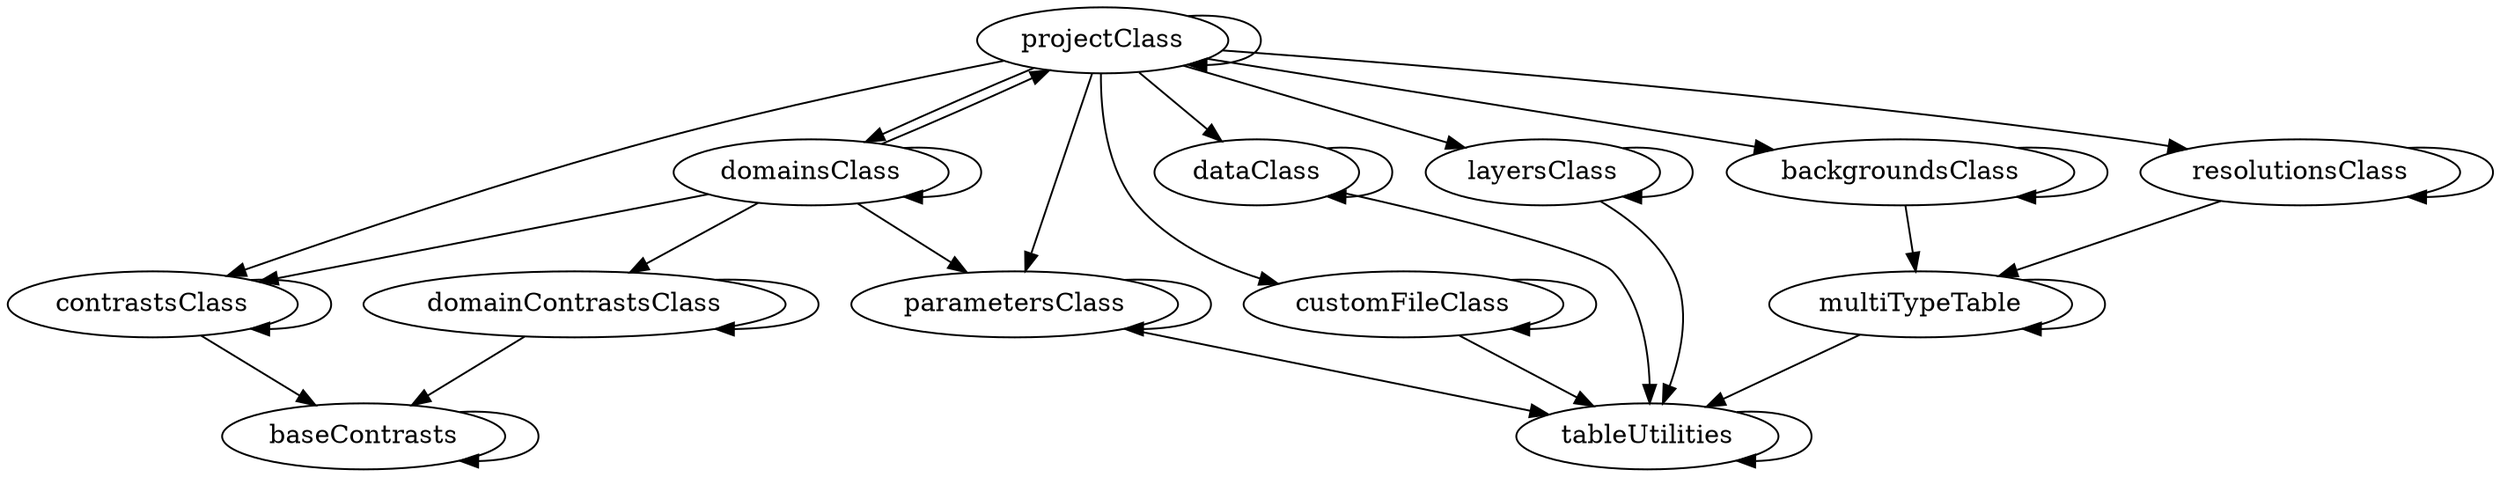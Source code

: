 /* Created by mdot for Matlab */
digraph m2html {
  backgroundsClass -> backgroundsClass;
  backgroundsClass -> multiTypeTable;
  baseContrasts -> baseContrasts;
  contrastsClass -> baseContrasts;
  contrastsClass -> contrastsClass;
  customFileClass -> customFileClass;
  customFileClass -> tableUtilities;
  dataClass -> dataClass;
  dataClass -> tableUtilities;
  domainContrastsClass -> baseContrasts;
  domainContrastsClass -> domainContrastsClass;
  domainsClass -> contrastsClass;
  domainsClass -> domainContrastsClass;
  domainsClass -> domainsClass;
  domainsClass -> parametersClass;
  domainsClass -> projectClass;
  layersClass -> layersClass;
  layersClass -> tableUtilities;
  multiTypeTable -> multiTypeTable;
  multiTypeTable -> tableUtilities;
  parametersClass -> parametersClass;
  parametersClass -> tableUtilities;
  projectClass -> backgroundsClass;
  projectClass -> contrastsClass;
  projectClass -> customFileClass;
  projectClass -> dataClass;
  projectClass -> domainsClass;
  projectClass -> layersClass;
  projectClass -> parametersClass;
  projectClass -> projectClass;
  projectClass -> resolutionsClass;
  resolutionsClass -> multiTypeTable;
  resolutionsClass -> resolutionsClass;
  tableUtilities -> tableUtilities;

  backgroundsClass [URL="backgroundsClass.html"];
  baseContrasts [URL="baseContrasts.html"];
  contrastsClass [URL="contrastsClass.html"];
  customFileClass [URL="customFileClass.html"];
  dataClass [URL="dataClass.html"];
  domainContrastsClass [URL="domainContrastsClass.html"];
  domainsClass [URL="domainsClass.html"];
  layersClass [URL="layersClass.html"];
  multiTypeTable [URL="multiTypeTable.html"];
  parametersClass [URL="parametersClass.html"];
  projectClass [URL="projectClass.html"];
  resolutionsClass [URL="resolutionsClass.html"];
  tableUtilities [URL="tableUtilities.html"];
}